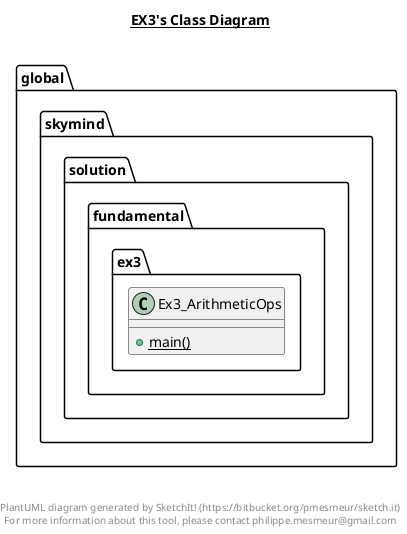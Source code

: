 @startuml

title __EX3's Class Diagram__\n

  namespace global.skymind {
    namespace solution.fundamental.ex3 {
      class global.skymind.solution.fundamental.ex3.Ex3_ArithmeticOps {
          {static} + main()
      }
    }
  }
  



right footer


PlantUML diagram generated by SketchIt! (https://bitbucket.org/pmesmeur/sketch.it)
For more information about this tool, please contact philippe.mesmeur@gmail.com
endfooter

@enduml
